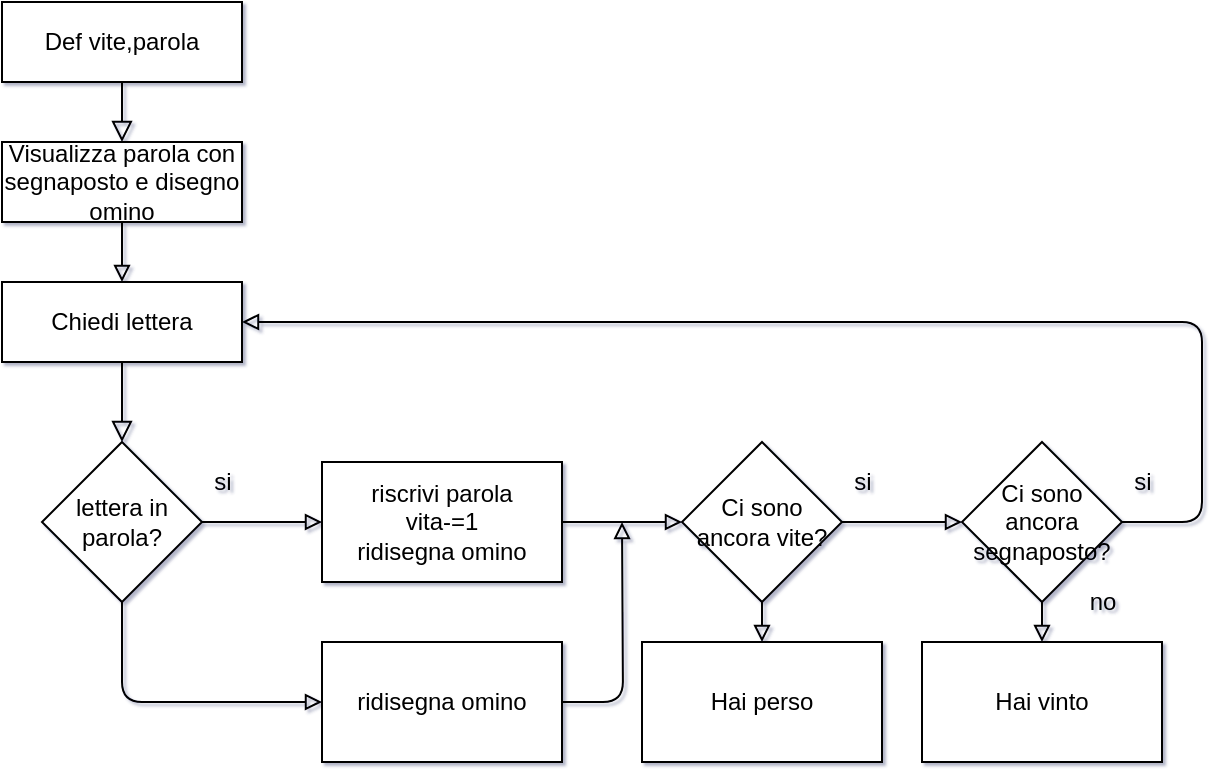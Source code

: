 <mxfile version="14.2.4" type="github">
  <diagram id="C5RBs43oDa-KdzZeNtuy" name="Page-1">
    <mxGraphModel dx="868" dy="462" grid="1" gridSize="10" guides="1" tooltips="1" connect="1" arrows="1" fold="1" page="1" pageScale="1" pageWidth="1169" pageHeight="827" background="none" math="0" shadow="1">
      <root>
        <mxCell id="WIyWlLk6GJQsqaUBKTNV-0" />
        <mxCell id="WIyWlLk6GJQsqaUBKTNV-1" parent="WIyWlLk6GJQsqaUBKTNV-0" />
        <mxCell id="WIyWlLk6GJQsqaUBKTNV-2" value="" style="html=1;jettySize=auto;orthogonalLoop=1;fontSize=11;endArrow=block;endFill=0;endSize=8;strokeWidth=1;shadow=0;labelBackgroundColor=none;edgeStyle=orthogonalEdgeStyle;entryX=0.5;entryY=0;entryDx=0;entryDy=0;" parent="WIyWlLk6GJQsqaUBKTNV-1" source="WIyWlLk6GJQsqaUBKTNV-3" target="WIyWlLk6GJQsqaUBKTNV-7" edge="1">
          <mxGeometry relative="1" as="geometry" />
        </mxCell>
        <mxCell id="WIyWlLk6GJQsqaUBKTNV-3" value="Def vite,parola" style="whiteSpace=wrap;html=1;fontSize=12;glass=0;strokeWidth=1;shadow=0;" parent="WIyWlLk6GJQsqaUBKTNV-1" vertex="1">
          <mxGeometry x="160" y="30" width="120" height="40" as="geometry" />
        </mxCell>
        <mxCell id="WIyWlLk6GJQsqaUBKTNV-7" value="Visualizza parola con segnaposto e disegno omino" style="whiteSpace=wrap;html=1;fontSize=12;glass=0;strokeWidth=1;shadow=0;" parent="WIyWlLk6GJQsqaUBKTNV-1" vertex="1">
          <mxGeometry x="160" y="100" width="120" height="40" as="geometry" />
        </mxCell>
        <mxCell id="3xh_0sar0AY3P15-rB85-3" value="" style="html=1;jettySize=auto;orthogonalLoop=1;fontSize=11;endArrow=block;endFill=0;endSize=8;strokeWidth=1;shadow=0;labelBackgroundColor=none;edgeStyle=orthogonalEdgeStyle;" edge="1" parent="WIyWlLk6GJQsqaUBKTNV-1" source="3xh_0sar0AY3P15-rB85-4">
          <mxGeometry relative="1" as="geometry">
            <mxPoint x="220" y="250" as="targetPoint" />
          </mxGeometry>
        </mxCell>
        <mxCell id="3xh_0sar0AY3P15-rB85-4" value="Chiedi lettera" style="whiteSpace=wrap;html=1;fontSize=12;glass=0;strokeWidth=1;shadow=0;" vertex="1" parent="WIyWlLk6GJQsqaUBKTNV-1">
          <mxGeometry x="160" y="170" width="120" height="40" as="geometry" />
        </mxCell>
        <mxCell id="3xh_0sar0AY3P15-rB85-6" value="" style="endArrow=block;html=1;exitX=0.5;exitY=1;exitDx=0;exitDy=0;entryX=0.5;entryY=0;entryDx=0;entryDy=0;edgeStyle=orthogonalEdgeStyle;startArrow=none;startFill=0;endFill=0;" edge="1" parent="WIyWlLk6GJQsqaUBKTNV-1" source="WIyWlLk6GJQsqaUBKTNV-7" target="3xh_0sar0AY3P15-rB85-4">
          <mxGeometry width="50" height="50" relative="1" as="geometry">
            <mxPoint x="390" y="260" as="sourcePoint" />
            <mxPoint x="440" y="210" as="targetPoint" />
          </mxGeometry>
        </mxCell>
        <mxCell id="3xh_0sar0AY3P15-rB85-7" value="lettera in parola?" style="rhombus;whiteSpace=wrap;html=1;" vertex="1" parent="WIyWlLk6GJQsqaUBKTNV-1">
          <mxGeometry x="180" y="250" width="80" height="80" as="geometry" />
        </mxCell>
        <mxCell id="3xh_0sar0AY3P15-rB85-8" value="si" style="text;html=1;resizable=0;autosize=1;align=center;verticalAlign=middle;points=[];fillColor=none;strokeColor=none;" vertex="1" parent="WIyWlLk6GJQsqaUBKTNV-1">
          <mxGeometry x="260" y="260" width="20" height="20" as="geometry" />
        </mxCell>
        <mxCell id="3xh_0sar0AY3P15-rB85-10" value="riscrivi parola&lt;br&gt;vita-=1&lt;br&gt;ridisegna omino" style="whiteSpace=wrap;html=1;" vertex="1" parent="WIyWlLk6GJQsqaUBKTNV-1">
          <mxGeometry x="320" y="260" width="120" height="60" as="geometry" />
        </mxCell>
        <mxCell id="3xh_0sar0AY3P15-rB85-11" value="Hai vinto" style="whiteSpace=wrap;html=1;" vertex="1" parent="WIyWlLk6GJQsqaUBKTNV-1">
          <mxGeometry x="620" y="350" width="120" height="60" as="geometry" />
        </mxCell>
        <mxCell id="3xh_0sar0AY3P15-rB85-12" value="Ci sono ancora segnaposto?" style="rhombus;whiteSpace=wrap;html=1;" vertex="1" parent="WIyWlLk6GJQsqaUBKTNV-1">
          <mxGeometry x="640" y="250" width="80" height="80" as="geometry" />
        </mxCell>
        <mxCell id="3xh_0sar0AY3P15-rB85-13" value="si" style="text;html=1;resizable=0;autosize=1;align=center;verticalAlign=middle;points=[];fillColor=none;strokeColor=none;" vertex="1" parent="WIyWlLk6GJQsqaUBKTNV-1">
          <mxGeometry x="720" y="260" width="20" height="20" as="geometry" />
        </mxCell>
        <mxCell id="3xh_0sar0AY3P15-rB85-14" value="" style="endArrow=block;html=1;exitX=1;exitY=0.5;exitDx=0;exitDy=0;entryX=1;entryY=0.5;entryDx=0;entryDy=0;endFill=0;edgeStyle=orthogonalEdgeStyle;" edge="1" parent="WIyWlLk6GJQsqaUBKTNV-1" source="3xh_0sar0AY3P15-rB85-12" target="3xh_0sar0AY3P15-rB85-4">
          <mxGeometry width="50" height="50" relative="1" as="geometry">
            <mxPoint x="390" y="220" as="sourcePoint" />
            <mxPoint x="440" y="170" as="targetPoint" />
            <Array as="points">
              <mxPoint x="760" y="290" />
              <mxPoint x="760" y="190" />
            </Array>
          </mxGeometry>
        </mxCell>
        <mxCell id="3xh_0sar0AY3P15-rB85-15" value="no" style="text;html=1;resizable=0;autosize=1;align=center;verticalAlign=middle;points=[];fillColor=none;strokeColor=none;" vertex="1" parent="WIyWlLk6GJQsqaUBKTNV-1">
          <mxGeometry x="695" y="320" width="30" height="20" as="geometry" />
        </mxCell>
        <mxCell id="3xh_0sar0AY3P15-rB85-16" value="" style="endArrow=block;html=1;exitX=0.5;exitY=1;exitDx=0;exitDy=0;entryX=0.5;entryY=0;entryDx=0;entryDy=0;endFill=0;edgeStyle=orthogonalEdgeStyle;" edge="1" parent="WIyWlLk6GJQsqaUBKTNV-1" source="3xh_0sar0AY3P15-rB85-12" target="3xh_0sar0AY3P15-rB85-11">
          <mxGeometry width="50" height="50" relative="1" as="geometry">
            <mxPoint x="540" y="240" as="sourcePoint" />
            <mxPoint x="590" y="190" as="targetPoint" />
          </mxGeometry>
        </mxCell>
        <mxCell id="3xh_0sar0AY3P15-rB85-17" value="Ci sono ancora vite?" style="rhombus;whiteSpace=wrap;html=1;" vertex="1" parent="WIyWlLk6GJQsqaUBKTNV-1">
          <mxGeometry x="500" y="250" width="80" height="80" as="geometry" />
        </mxCell>
        <mxCell id="3xh_0sar0AY3P15-rB85-18" value="si" style="text;html=1;resizable=0;autosize=1;align=center;verticalAlign=middle;points=[];fillColor=none;strokeColor=none;" vertex="1" parent="WIyWlLk6GJQsqaUBKTNV-1">
          <mxGeometry x="580" y="260" width="20" height="20" as="geometry" />
        </mxCell>
        <mxCell id="3xh_0sar0AY3P15-rB85-19" value="Hai perso" style="whiteSpace=wrap;html=1;" vertex="1" parent="WIyWlLk6GJQsqaUBKTNV-1">
          <mxGeometry x="480" y="350" width="120" height="60" as="geometry" />
        </mxCell>
        <mxCell id="3xh_0sar0AY3P15-rB85-22" value="" style="endArrow=block;html=1;exitX=0.5;exitY=1;exitDx=0;exitDy=0;entryX=0.5;entryY=0;entryDx=0;entryDy=0;endFill=0;edgeStyle=orthogonalEdgeStyle;" edge="1" parent="WIyWlLk6GJQsqaUBKTNV-1" source="3xh_0sar0AY3P15-rB85-17" target="3xh_0sar0AY3P15-rB85-19">
          <mxGeometry width="50" height="50" relative="1" as="geometry">
            <mxPoint x="390" y="260" as="sourcePoint" />
            <mxPoint x="440" y="210" as="targetPoint" />
          </mxGeometry>
        </mxCell>
        <mxCell id="3xh_0sar0AY3P15-rB85-23" value="" style="endArrow=block;html=1;exitX=1;exitY=0.5;exitDx=0;exitDy=0;entryX=0;entryY=0.5;entryDx=0;entryDy=0;edgeStyle=orthogonalEdgeStyle;endFill=0;" edge="1" parent="WIyWlLk6GJQsqaUBKTNV-1" source="3xh_0sar0AY3P15-rB85-17" target="3xh_0sar0AY3P15-rB85-12">
          <mxGeometry width="50" height="50" relative="1" as="geometry">
            <mxPoint x="390" y="260" as="sourcePoint" />
            <mxPoint x="440" y="210" as="targetPoint" />
          </mxGeometry>
        </mxCell>
        <mxCell id="3xh_0sar0AY3P15-rB85-24" value="" style="endArrow=block;html=1;exitX=1;exitY=0.5;exitDx=0;exitDy=0;entryX=0;entryY=0.5;entryDx=0;entryDy=0;edgeStyle=orthogonalEdgeStyle;endFill=0;" edge="1" parent="WIyWlLk6GJQsqaUBKTNV-1" source="3xh_0sar0AY3P15-rB85-10" target="3xh_0sar0AY3P15-rB85-17">
          <mxGeometry width="50" height="50" relative="1" as="geometry">
            <mxPoint x="590" y="300" as="sourcePoint" />
            <mxPoint x="650" y="300" as="targetPoint" />
          </mxGeometry>
        </mxCell>
        <mxCell id="3xh_0sar0AY3P15-rB85-25" value="ridisegna omino" style="whiteSpace=wrap;html=1;" vertex="1" parent="WIyWlLk6GJQsqaUBKTNV-1">
          <mxGeometry x="320" y="350" width="120" height="60" as="geometry" />
        </mxCell>
        <mxCell id="3xh_0sar0AY3P15-rB85-26" value="" style="endArrow=block;html=1;exitX=0.5;exitY=1;exitDx=0;exitDy=0;entryX=0;entryY=0.5;entryDx=0;entryDy=0;endFill=0;edgeStyle=orthogonalEdgeStyle;" edge="1" parent="WIyWlLk6GJQsqaUBKTNV-1" source="3xh_0sar0AY3P15-rB85-7" target="3xh_0sar0AY3P15-rB85-25">
          <mxGeometry width="50" height="50" relative="1" as="geometry">
            <mxPoint x="390" y="270" as="sourcePoint" />
            <mxPoint x="440" y="220" as="targetPoint" />
          </mxGeometry>
        </mxCell>
        <mxCell id="3xh_0sar0AY3P15-rB85-27" value="" style="endArrow=block;html=1;exitX=1;exitY=0.5;exitDx=0;exitDy=0;endFill=0;edgeStyle=orthogonalEdgeStyle;" edge="1" parent="WIyWlLk6GJQsqaUBKTNV-1" source="3xh_0sar0AY3P15-rB85-25">
          <mxGeometry width="50" height="50" relative="1" as="geometry">
            <mxPoint x="390" y="270" as="sourcePoint" />
            <mxPoint x="470" y="290" as="targetPoint" />
          </mxGeometry>
        </mxCell>
        <mxCell id="3xh_0sar0AY3P15-rB85-28" value="" style="endArrow=block;html=1;exitX=1;exitY=0.5;exitDx=0;exitDy=0;endFill=0;" edge="1" parent="WIyWlLk6GJQsqaUBKTNV-1" source="3xh_0sar0AY3P15-rB85-7" target="3xh_0sar0AY3P15-rB85-10">
          <mxGeometry width="50" height="50" relative="1" as="geometry">
            <mxPoint x="390" y="270" as="sourcePoint" />
            <mxPoint x="440" y="220" as="targetPoint" />
          </mxGeometry>
        </mxCell>
      </root>
    </mxGraphModel>
  </diagram>
</mxfile>
